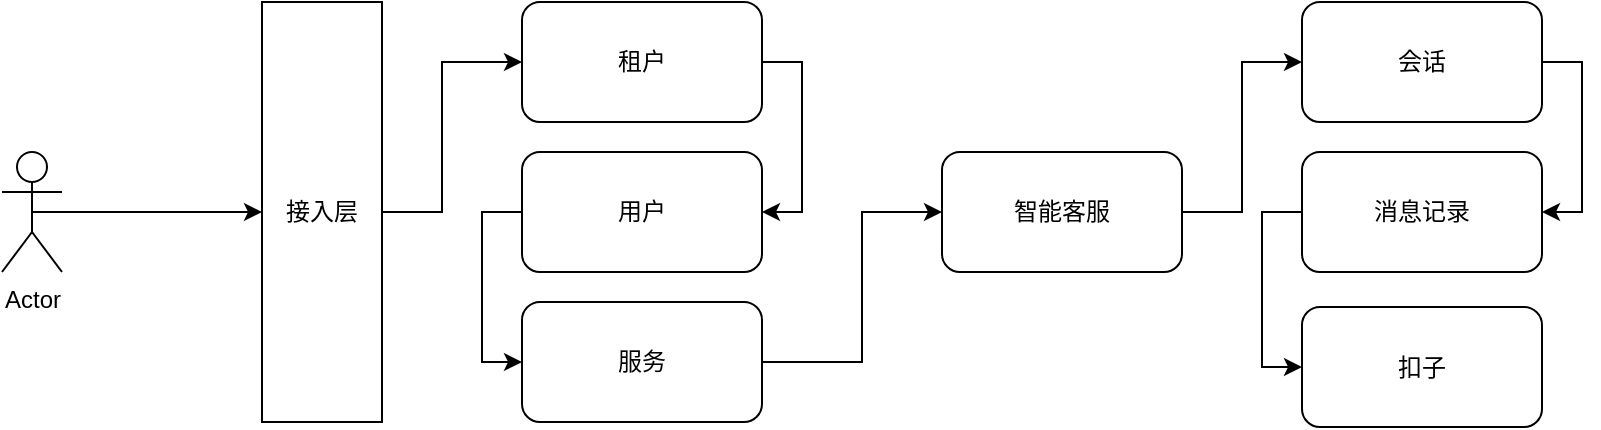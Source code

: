 <mxfile version="24.4.0" type="github">
  <diagram name="第 1 页" id="X8YOefKCDvTudBZQxyhe">
    <mxGraphModel dx="1194" dy="581" grid="1" gridSize="10" guides="1" tooltips="1" connect="1" arrows="1" fold="1" page="1" pageScale="1" pageWidth="1654" pageHeight="2336" math="0" shadow="0">
      <root>
        <mxCell id="0" />
        <mxCell id="1" parent="0" />
        <mxCell id="ALH64aV9VW0NBlJwiQmd-4" style="edgeStyle=orthogonalEdgeStyle;rounded=0;orthogonalLoop=1;jettySize=auto;html=1;exitX=0.5;exitY=0.5;exitDx=0;exitDy=0;exitPerimeter=0;entryX=0;entryY=0.5;entryDx=0;entryDy=0;" edge="1" parent="1" source="ALH64aV9VW0NBlJwiQmd-1" target="ALH64aV9VW0NBlJwiQmd-3">
          <mxGeometry relative="1" as="geometry" />
        </mxCell>
        <mxCell id="ALH64aV9VW0NBlJwiQmd-1" value="Actor" style="shape=umlActor;verticalLabelPosition=bottom;verticalAlign=top;html=1;outlineConnect=0;" vertex="1" parent="1">
          <mxGeometry x="90" y="235" width="30" height="60" as="geometry" />
        </mxCell>
        <mxCell id="ALH64aV9VW0NBlJwiQmd-10" style="edgeStyle=orthogonalEdgeStyle;rounded=0;orthogonalLoop=1;jettySize=auto;html=1;exitX=1;exitY=0.5;exitDx=0;exitDy=0;entryX=0;entryY=0.5;entryDx=0;entryDy=0;" edge="1" parent="1" source="ALH64aV9VW0NBlJwiQmd-3" target="ALH64aV9VW0NBlJwiQmd-5">
          <mxGeometry relative="1" as="geometry">
            <Array as="points">
              <mxPoint x="310" y="265" />
              <mxPoint x="310" y="190" />
            </Array>
          </mxGeometry>
        </mxCell>
        <mxCell id="ALH64aV9VW0NBlJwiQmd-3" value="接入层" style="rounded=0;whiteSpace=wrap;html=1;" vertex="1" parent="1">
          <mxGeometry x="220" y="160" width="60" height="210" as="geometry" />
        </mxCell>
        <mxCell id="ALH64aV9VW0NBlJwiQmd-11" style="edgeStyle=orthogonalEdgeStyle;rounded=0;orthogonalLoop=1;jettySize=auto;html=1;exitX=1;exitY=0.5;exitDx=0;exitDy=0;entryX=1;entryY=0.5;entryDx=0;entryDy=0;" edge="1" parent="1" source="ALH64aV9VW0NBlJwiQmd-5" target="ALH64aV9VW0NBlJwiQmd-6">
          <mxGeometry relative="1" as="geometry" />
        </mxCell>
        <mxCell id="ALH64aV9VW0NBlJwiQmd-5" value="租户" style="rounded=1;whiteSpace=wrap;html=1;" vertex="1" parent="1">
          <mxGeometry x="350" y="160" width="120" height="60" as="geometry" />
        </mxCell>
        <mxCell id="ALH64aV9VW0NBlJwiQmd-12" style="edgeStyle=orthogonalEdgeStyle;rounded=0;orthogonalLoop=1;jettySize=auto;html=1;exitX=0;exitY=0.5;exitDx=0;exitDy=0;entryX=0;entryY=0.5;entryDx=0;entryDy=0;" edge="1" parent="1" source="ALH64aV9VW0NBlJwiQmd-6" target="ALH64aV9VW0NBlJwiQmd-7">
          <mxGeometry relative="1" as="geometry" />
        </mxCell>
        <mxCell id="ALH64aV9VW0NBlJwiQmd-6" value="用户" style="rounded=1;whiteSpace=wrap;html=1;" vertex="1" parent="1">
          <mxGeometry x="350" y="235" width="120" height="60" as="geometry" />
        </mxCell>
        <mxCell id="ALH64aV9VW0NBlJwiQmd-13" style="edgeStyle=orthogonalEdgeStyle;rounded=0;orthogonalLoop=1;jettySize=auto;html=1;exitX=1;exitY=0.5;exitDx=0;exitDy=0;entryX=0;entryY=0.5;entryDx=0;entryDy=0;" edge="1" parent="1" source="ALH64aV9VW0NBlJwiQmd-7" target="ALH64aV9VW0NBlJwiQmd-8">
          <mxGeometry relative="1" as="geometry">
            <Array as="points">
              <mxPoint x="520" y="340" />
              <mxPoint x="520" y="265" />
            </Array>
          </mxGeometry>
        </mxCell>
        <mxCell id="ALH64aV9VW0NBlJwiQmd-7" value="服务" style="rounded=1;whiteSpace=wrap;html=1;" vertex="1" parent="1">
          <mxGeometry x="350" y="310" width="120" height="60" as="geometry" />
        </mxCell>
        <mxCell id="ALH64aV9VW0NBlJwiQmd-16" style="edgeStyle=orthogonalEdgeStyle;rounded=0;orthogonalLoop=1;jettySize=auto;html=1;exitX=1;exitY=0.5;exitDx=0;exitDy=0;entryX=0;entryY=0.5;entryDx=0;entryDy=0;" edge="1" parent="1" source="ALH64aV9VW0NBlJwiQmd-8" target="ALH64aV9VW0NBlJwiQmd-14">
          <mxGeometry relative="1" as="geometry" />
        </mxCell>
        <mxCell id="ALH64aV9VW0NBlJwiQmd-8" value="智能客服" style="rounded=1;whiteSpace=wrap;html=1;" vertex="1" parent="1">
          <mxGeometry x="560" y="235" width="120" height="60" as="geometry" />
        </mxCell>
        <mxCell id="ALH64aV9VW0NBlJwiQmd-17" style="edgeStyle=orthogonalEdgeStyle;rounded=0;orthogonalLoop=1;jettySize=auto;html=1;exitX=1;exitY=0.5;exitDx=0;exitDy=0;entryX=1;entryY=0.5;entryDx=0;entryDy=0;" edge="1" parent="1" source="ALH64aV9VW0NBlJwiQmd-14" target="ALH64aV9VW0NBlJwiQmd-15">
          <mxGeometry relative="1" as="geometry" />
        </mxCell>
        <mxCell id="ALH64aV9VW0NBlJwiQmd-14" value="会话" style="rounded=1;whiteSpace=wrap;html=1;" vertex="1" parent="1">
          <mxGeometry x="740" y="160" width="120" height="60" as="geometry" />
        </mxCell>
        <mxCell id="ALH64aV9VW0NBlJwiQmd-19" style="edgeStyle=orthogonalEdgeStyle;rounded=0;orthogonalLoop=1;jettySize=auto;html=1;exitX=0;exitY=0.5;exitDx=0;exitDy=0;entryX=0;entryY=0.5;entryDx=0;entryDy=0;" edge="1" parent="1" source="ALH64aV9VW0NBlJwiQmd-15" target="ALH64aV9VW0NBlJwiQmd-18">
          <mxGeometry relative="1" as="geometry" />
        </mxCell>
        <mxCell id="ALH64aV9VW0NBlJwiQmd-15" value="消息记录" style="rounded=1;whiteSpace=wrap;html=1;" vertex="1" parent="1">
          <mxGeometry x="740" y="235" width="120" height="60" as="geometry" />
        </mxCell>
        <mxCell id="ALH64aV9VW0NBlJwiQmd-18" value="扣子" style="rounded=1;whiteSpace=wrap;html=1;" vertex="1" parent="1">
          <mxGeometry x="740" y="312.5" width="120" height="60" as="geometry" />
        </mxCell>
      </root>
    </mxGraphModel>
  </diagram>
</mxfile>
